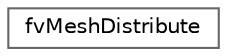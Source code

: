 digraph "Graphical Class Hierarchy"
{
 // LATEX_PDF_SIZE
  bgcolor="transparent";
  edge [fontname=Helvetica,fontsize=10,labelfontname=Helvetica,labelfontsize=10];
  node [fontname=Helvetica,fontsize=10,shape=box,height=0.2,width=0.4];
  rankdir="LR";
  Node0 [id="Node000000",label="fvMeshDistribute",height=0.2,width=0.4,color="grey40", fillcolor="white", style="filled",URL="$classFoam_1_1fvMeshDistribute.html",tooltip="Sends/receives parts of mesh+fvfields to neighbouring processors. Used in load balancing."];
}
